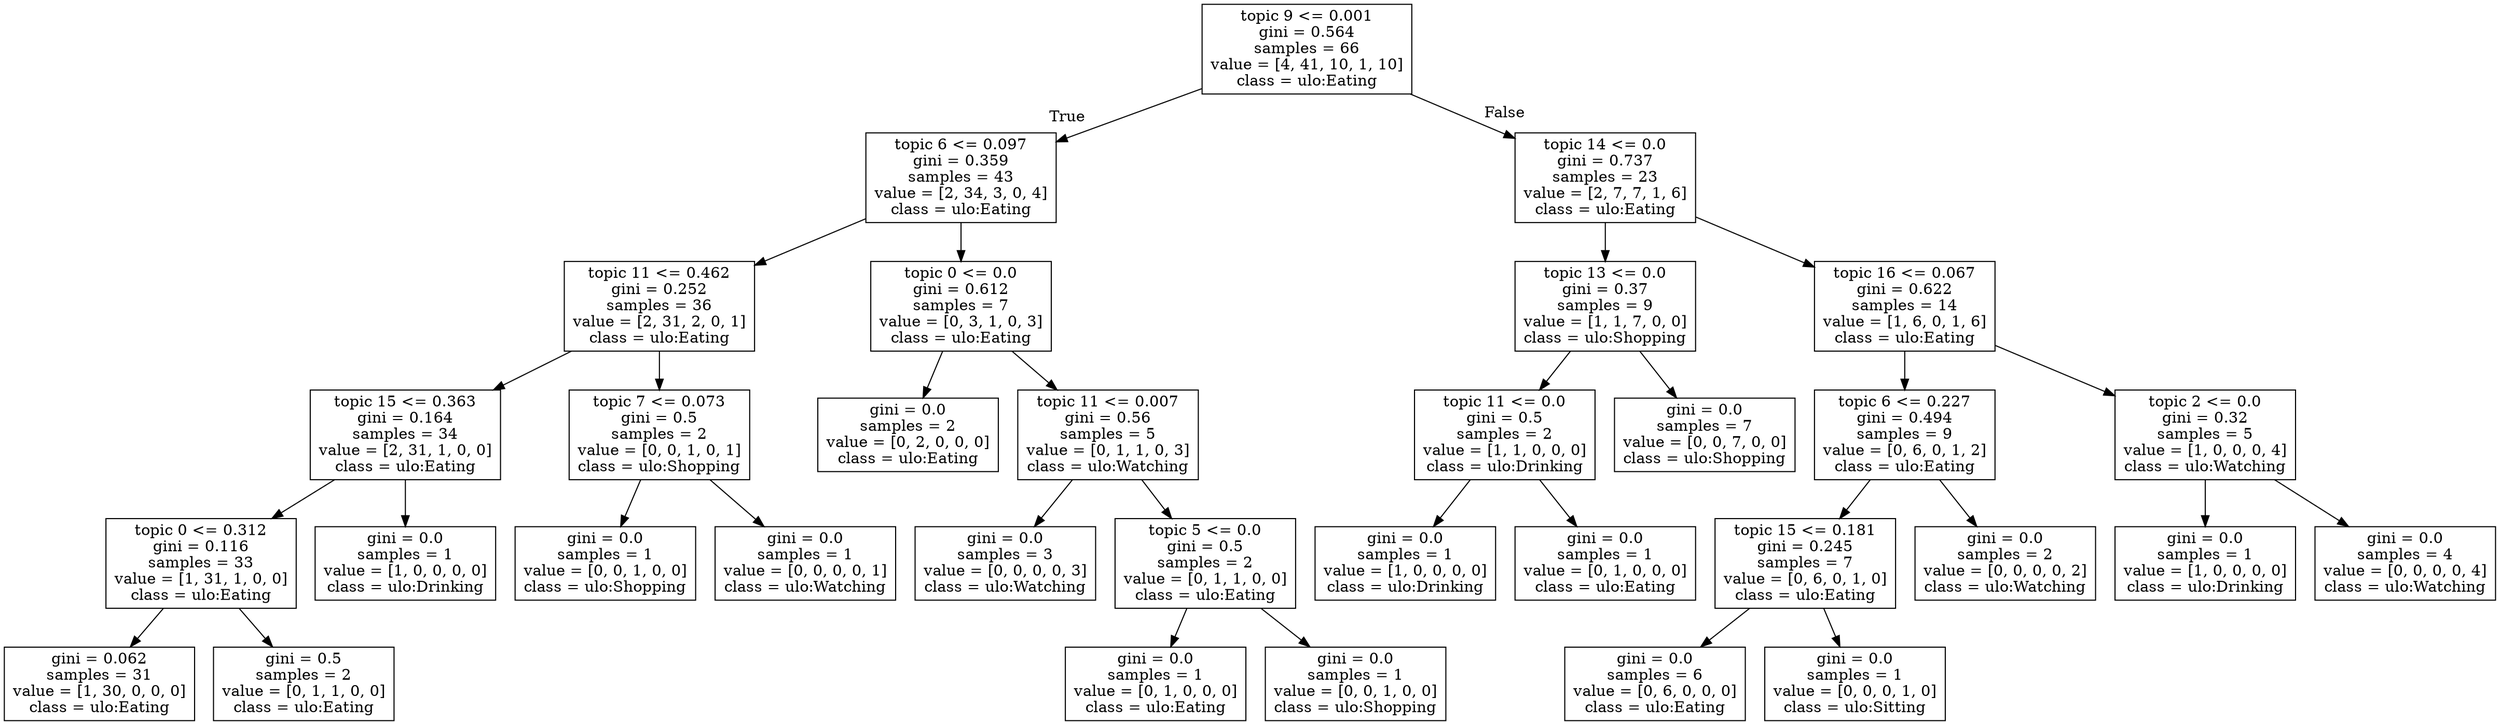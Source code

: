 digraph Tree {
node [shape=box] ;
0 [label="topic 9 <= 0.001\ngini = 0.564\nsamples = 66\nvalue = [4, 41, 10, 1, 10]\nclass = ulo:Eating"] ;
1 [label="topic 6 <= 0.097\ngini = 0.359\nsamples = 43\nvalue = [2, 34, 3, 0, 4]\nclass = ulo:Eating"] ;
0 -> 1 [labeldistance=2.5, labelangle=45, headlabel="True"] ;
2 [label="topic 11 <= 0.462\ngini = 0.252\nsamples = 36\nvalue = [2, 31, 2, 0, 1]\nclass = ulo:Eating"] ;
1 -> 2 ;
3 [label="topic 15 <= 0.363\ngini = 0.164\nsamples = 34\nvalue = [2, 31, 1, 0, 0]\nclass = ulo:Eating"] ;
2 -> 3 ;
4 [label="topic 0 <= 0.312\ngini = 0.116\nsamples = 33\nvalue = [1, 31, 1, 0, 0]\nclass = ulo:Eating"] ;
3 -> 4 ;
5 [label="gini = 0.062\nsamples = 31\nvalue = [1, 30, 0, 0, 0]\nclass = ulo:Eating"] ;
4 -> 5 ;
6 [label="gini = 0.5\nsamples = 2\nvalue = [0, 1, 1, 0, 0]\nclass = ulo:Eating"] ;
4 -> 6 ;
7 [label="gini = 0.0\nsamples = 1\nvalue = [1, 0, 0, 0, 0]\nclass = ulo:Drinking"] ;
3 -> 7 ;
8 [label="topic 7 <= 0.073\ngini = 0.5\nsamples = 2\nvalue = [0, 0, 1, 0, 1]\nclass = ulo:Shopping"] ;
2 -> 8 ;
9 [label="gini = 0.0\nsamples = 1\nvalue = [0, 0, 1, 0, 0]\nclass = ulo:Shopping"] ;
8 -> 9 ;
10 [label="gini = 0.0\nsamples = 1\nvalue = [0, 0, 0, 0, 1]\nclass = ulo:Watching"] ;
8 -> 10 ;
11 [label="topic 0 <= 0.0\ngini = 0.612\nsamples = 7\nvalue = [0, 3, 1, 0, 3]\nclass = ulo:Eating"] ;
1 -> 11 ;
12 [label="gini = 0.0\nsamples = 2\nvalue = [0, 2, 0, 0, 0]\nclass = ulo:Eating"] ;
11 -> 12 ;
13 [label="topic 11 <= 0.007\ngini = 0.56\nsamples = 5\nvalue = [0, 1, 1, 0, 3]\nclass = ulo:Watching"] ;
11 -> 13 ;
14 [label="gini = 0.0\nsamples = 3\nvalue = [0, 0, 0, 0, 3]\nclass = ulo:Watching"] ;
13 -> 14 ;
15 [label="topic 5 <= 0.0\ngini = 0.5\nsamples = 2\nvalue = [0, 1, 1, 0, 0]\nclass = ulo:Eating"] ;
13 -> 15 ;
16 [label="gini = 0.0\nsamples = 1\nvalue = [0, 1, 0, 0, 0]\nclass = ulo:Eating"] ;
15 -> 16 ;
17 [label="gini = 0.0\nsamples = 1\nvalue = [0, 0, 1, 0, 0]\nclass = ulo:Shopping"] ;
15 -> 17 ;
18 [label="topic 14 <= 0.0\ngini = 0.737\nsamples = 23\nvalue = [2, 7, 7, 1, 6]\nclass = ulo:Eating"] ;
0 -> 18 [labeldistance=2.5, labelangle=-45, headlabel="False"] ;
19 [label="topic 13 <= 0.0\ngini = 0.37\nsamples = 9\nvalue = [1, 1, 7, 0, 0]\nclass = ulo:Shopping"] ;
18 -> 19 ;
20 [label="topic 11 <= 0.0\ngini = 0.5\nsamples = 2\nvalue = [1, 1, 0, 0, 0]\nclass = ulo:Drinking"] ;
19 -> 20 ;
21 [label="gini = 0.0\nsamples = 1\nvalue = [1, 0, 0, 0, 0]\nclass = ulo:Drinking"] ;
20 -> 21 ;
22 [label="gini = 0.0\nsamples = 1\nvalue = [0, 1, 0, 0, 0]\nclass = ulo:Eating"] ;
20 -> 22 ;
23 [label="gini = 0.0\nsamples = 7\nvalue = [0, 0, 7, 0, 0]\nclass = ulo:Shopping"] ;
19 -> 23 ;
24 [label="topic 16 <= 0.067\ngini = 0.622\nsamples = 14\nvalue = [1, 6, 0, 1, 6]\nclass = ulo:Eating"] ;
18 -> 24 ;
25 [label="topic 6 <= 0.227\ngini = 0.494\nsamples = 9\nvalue = [0, 6, 0, 1, 2]\nclass = ulo:Eating"] ;
24 -> 25 ;
26 [label="topic 15 <= 0.181\ngini = 0.245\nsamples = 7\nvalue = [0, 6, 0, 1, 0]\nclass = ulo:Eating"] ;
25 -> 26 ;
27 [label="gini = 0.0\nsamples = 6\nvalue = [0, 6, 0, 0, 0]\nclass = ulo:Eating"] ;
26 -> 27 ;
28 [label="gini = 0.0\nsamples = 1\nvalue = [0, 0, 0, 1, 0]\nclass = ulo:Sitting"] ;
26 -> 28 ;
29 [label="gini = 0.0\nsamples = 2\nvalue = [0, 0, 0, 0, 2]\nclass = ulo:Watching"] ;
25 -> 29 ;
30 [label="topic 2 <= 0.0\ngini = 0.32\nsamples = 5\nvalue = [1, 0, 0, 0, 4]\nclass = ulo:Watching"] ;
24 -> 30 ;
31 [label="gini = 0.0\nsamples = 1\nvalue = [1, 0, 0, 0, 0]\nclass = ulo:Drinking"] ;
30 -> 31 ;
32 [label="gini = 0.0\nsamples = 4\nvalue = [0, 0, 0, 0, 4]\nclass = ulo:Watching"] ;
30 -> 32 ;
}